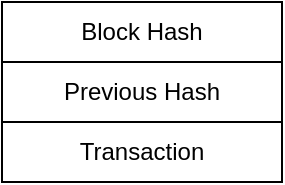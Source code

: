 <mxfile version="21.6.6" type="github">
  <diagram name="第 1 页" id="G5L_wh-muICH8cQnMGJO">
    <mxGraphModel dx="800" dy="764" grid="1" gridSize="10" guides="1" tooltips="1" connect="1" arrows="1" fold="1" page="1" pageScale="1" pageWidth="827" pageHeight="1169" math="0" shadow="0">
      <root>
        <mxCell id="0" />
        <mxCell id="1" parent="0" />
        <mxCell id="QsAhLmN5fOPtAmaxyoGh-1" value="Block Hash" style="swimlane;fontStyle=0;childLayout=stackLayout;horizontal=1;startSize=30;horizontalStack=0;resizeParent=1;resizeParentMax=0;resizeLast=0;collapsible=1;marginBottom=0;whiteSpace=wrap;html=1;" vertex="1" parent="1">
          <mxGeometry x="150" y="310" width="140" height="60" as="geometry" />
        </mxCell>
        <mxCell id="QsAhLmN5fOPtAmaxyoGh-2" value="Previous Hash" style="text;strokeColor=none;fillColor=none;align=center;verticalAlign=middle;spacingLeft=4;spacingRight=4;overflow=hidden;points=[[0,0.5],[1,0.5]];portConstraint=eastwest;rotatable=0;whiteSpace=wrap;html=1;" vertex="1" parent="QsAhLmN5fOPtAmaxyoGh-1">
          <mxGeometry y="30" width="140" height="30" as="geometry" />
        </mxCell>
        <mxCell id="QsAhLmN5fOPtAmaxyoGh-5" value="Transaction" style="rounded=0;whiteSpace=wrap;html=1;" vertex="1" parent="1">
          <mxGeometry x="150" y="370" width="140" height="30" as="geometry" />
        </mxCell>
      </root>
    </mxGraphModel>
  </diagram>
</mxfile>
